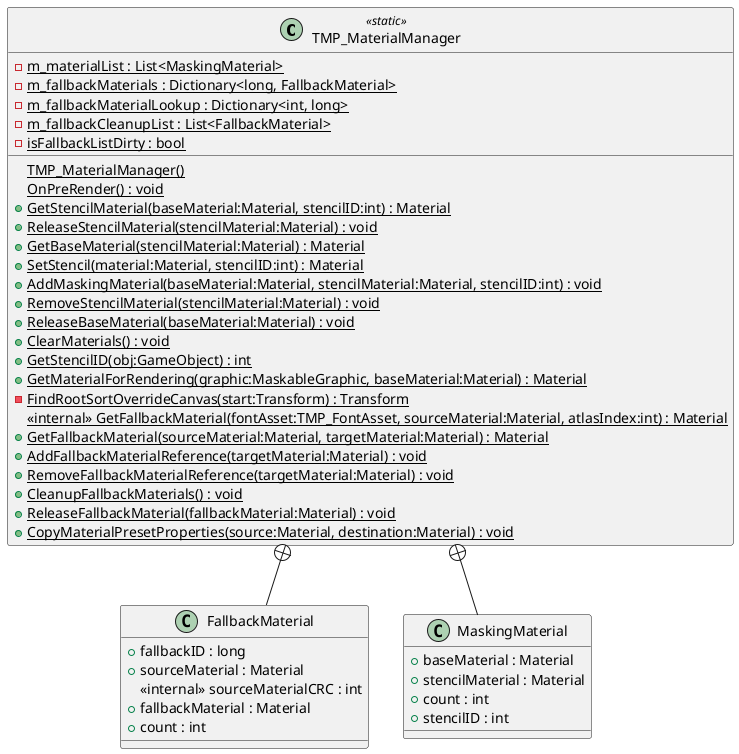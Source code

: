@startuml
class TMP_MaterialManager <<static>> {
    - {static} m_materialList : List<MaskingMaterial>
    - {static} m_fallbackMaterials : Dictionary<long, FallbackMaterial>
    - {static} m_fallbackMaterialLookup : Dictionary<int, long>
    - {static} m_fallbackCleanupList : List<FallbackMaterial>
    - {static} isFallbackListDirty : bool
    {static} TMP_MaterialManager()
    {static} OnPreRender() : void
    + {static} GetStencilMaterial(baseMaterial:Material, stencilID:int) : Material
    + {static} ReleaseStencilMaterial(stencilMaterial:Material) : void
    + {static} GetBaseMaterial(stencilMaterial:Material) : Material
    + {static} SetStencil(material:Material, stencilID:int) : Material
    + {static} AddMaskingMaterial(baseMaterial:Material, stencilMaterial:Material, stencilID:int) : void
    + {static} RemoveStencilMaterial(stencilMaterial:Material) : void
    + {static} ReleaseBaseMaterial(baseMaterial:Material) : void
    + {static} ClearMaterials() : void
    + {static} GetStencilID(obj:GameObject) : int
    + {static} GetMaterialForRendering(graphic:MaskableGraphic, baseMaterial:Material) : Material
    - {static} FindRootSortOverrideCanvas(start:Transform) : Transform
    <<internal>> {static} GetFallbackMaterial(fontAsset:TMP_FontAsset, sourceMaterial:Material, atlasIndex:int) : Material
    + {static} GetFallbackMaterial(sourceMaterial:Material, targetMaterial:Material) : Material
    + {static} AddFallbackMaterialReference(targetMaterial:Material) : void
    + {static} RemoveFallbackMaterialReference(targetMaterial:Material) : void
    + {static} CleanupFallbackMaterials() : void
    + {static} ReleaseFallbackMaterial(fallbackMaterial:Material) : void
    + {static} CopyMaterialPresetProperties(source:Material, destination:Material) : void
}
class FallbackMaterial {
    + fallbackID : long
    + sourceMaterial : Material
    <<internal>> sourceMaterialCRC : int
    + fallbackMaterial : Material
    + count : int
}
class MaskingMaterial {
    + baseMaterial : Material
    + stencilMaterial : Material
    + count : int
    + stencilID : int
}
TMP_MaterialManager +-- FallbackMaterial
TMP_MaterialManager +-- MaskingMaterial
@enduml
